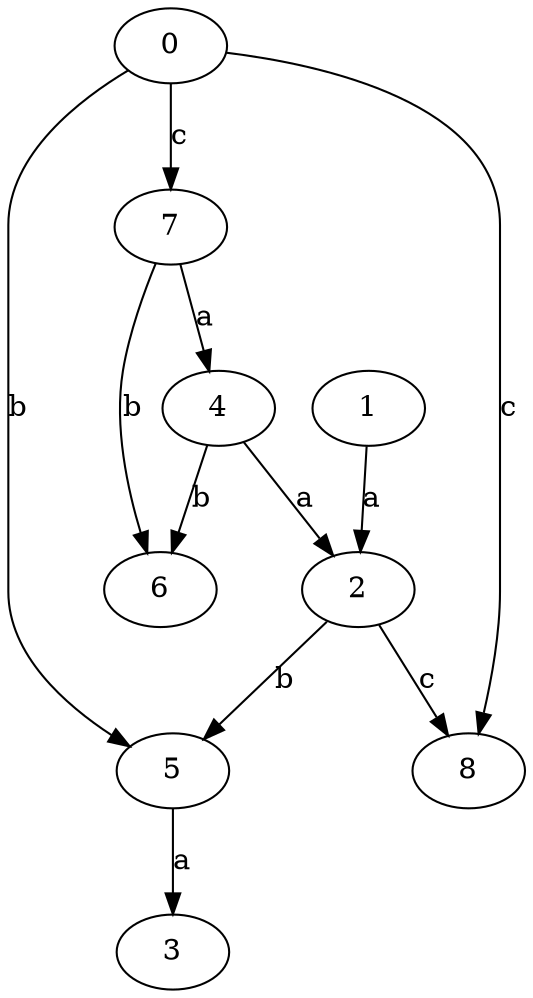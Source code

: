 strict digraph  {
2;
3;
4;
5;
6;
0;
1;
7;
8;
2 -> 5  [label=b];
2 -> 8  [label=c];
4 -> 2  [label=a];
4 -> 6  [label=b];
5 -> 3  [label=a];
0 -> 5  [label=b];
0 -> 7  [label=c];
0 -> 8  [label=c];
1 -> 2  [label=a];
7 -> 4  [label=a];
7 -> 6  [label=b];
}

